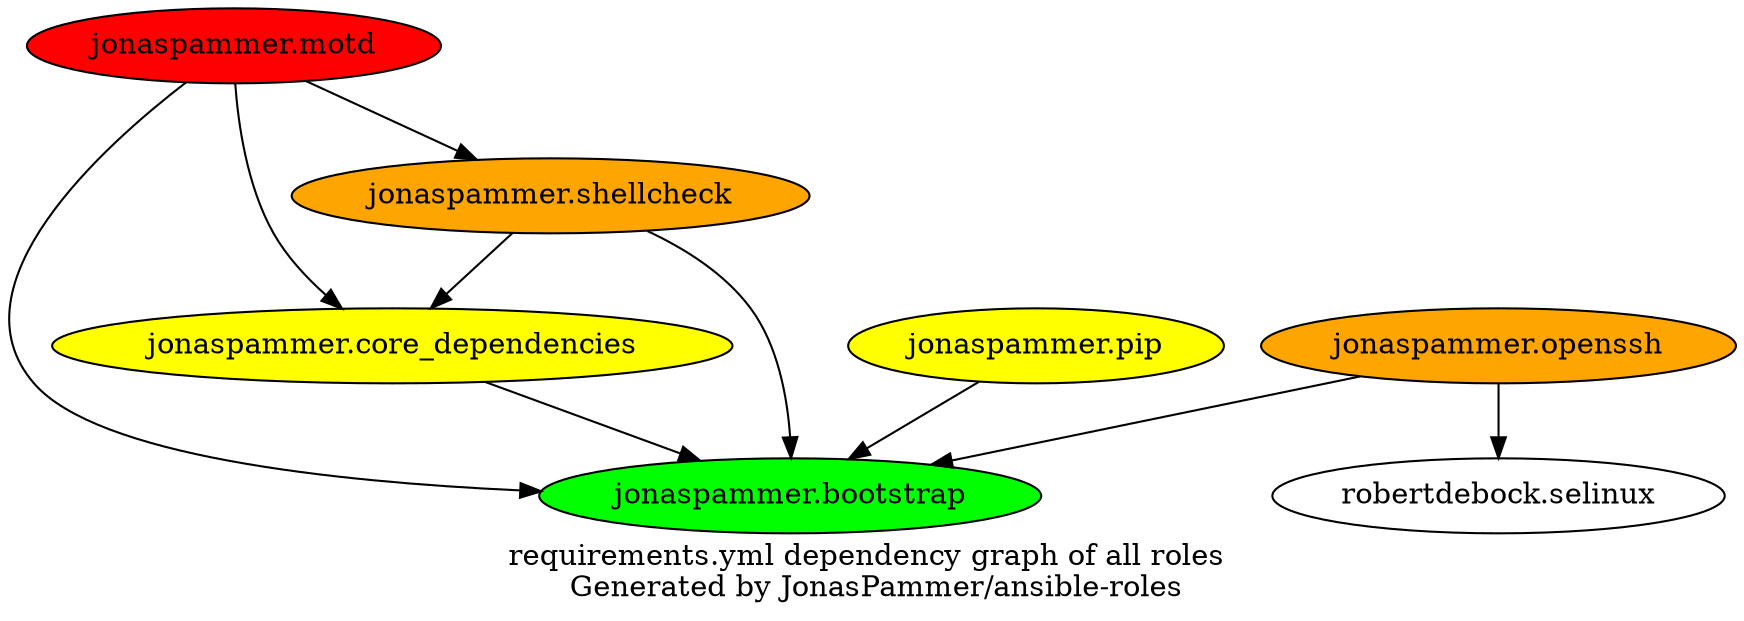digraph hierarchy {
  label = "requirements.yml dependency graph of all roles \n Generated by JonasPammer/ansible-roles" ;

  {
    "jonaspammer.bootstrap" [fillcolor=green style=filled]
    "jonaspammer.core_dependencies" [fillcolor=yellow style=filled]
    "jonaspammer.motd" [fillcolor=red style=filled]
    "jonaspammer.openssh" [fillcolor=orange style=filled]
    "jonaspammer.pip" [fillcolor=yellow style=filled]
    "jonaspammer.shellcheck" [fillcolor=orange style=filled]
  }


  "jonaspammer.core_dependencies" -> {"jonaspammer.bootstrap"}
  "jonaspammer.motd" -> {"jonaspammer.bootstrap" "jonaspammer.core_dependencies" "jonaspammer.shellcheck"}
  "jonaspammer.openssh" -> {"jonaspammer.bootstrap" "robertdebock.selinux"}
  "jonaspammer.pip" -> {"jonaspammer.bootstrap"}
  "jonaspammer.shellcheck" -> {"jonaspammer.bootstrap" "jonaspammer.core_dependencies"}
}